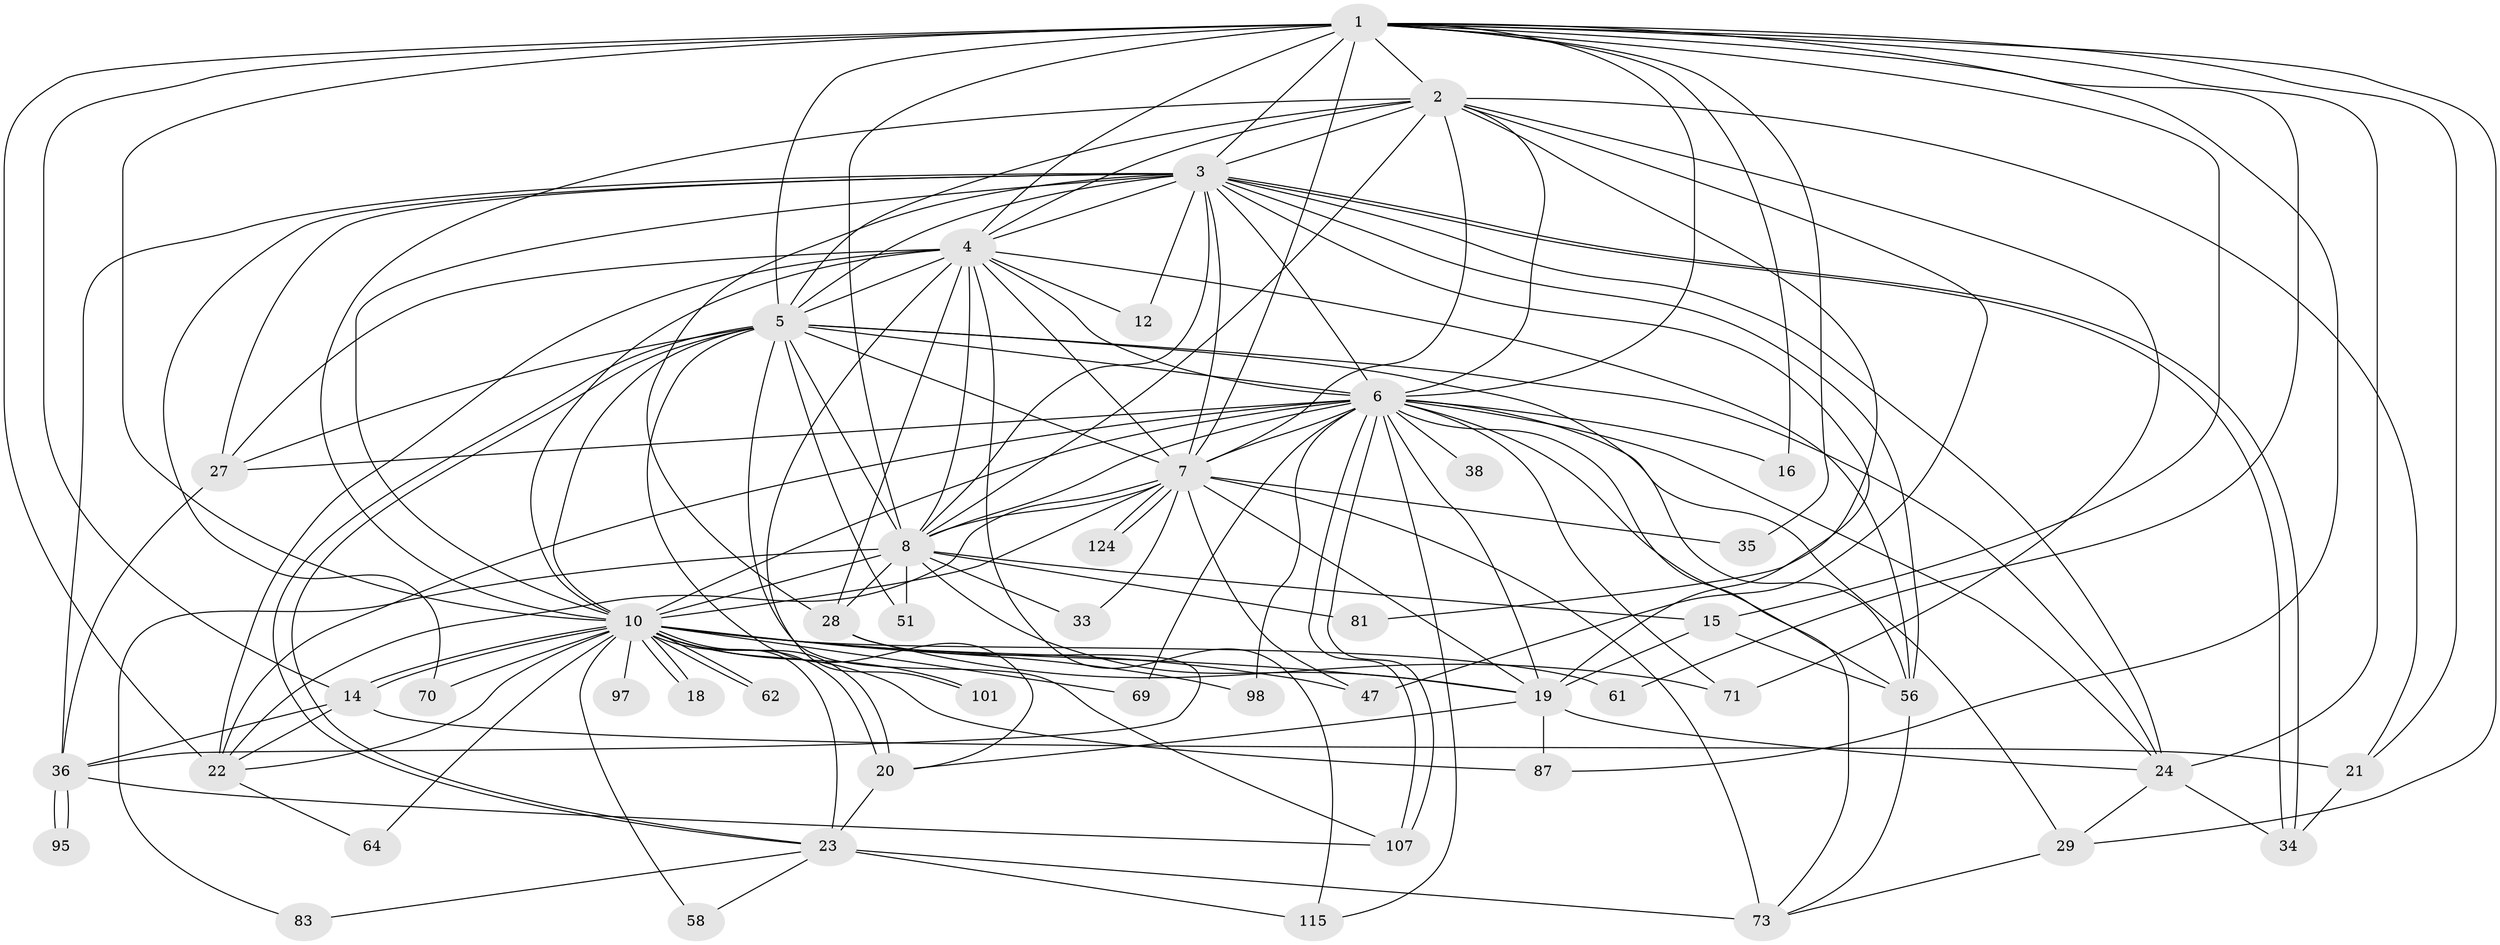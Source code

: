 // original degree distribution, {22: 0.008064516129032258, 16: 0.016129032258064516, 26: 0.008064516129032258, 19: 0.008064516129032258, 24: 0.008064516129032258, 20: 0.008064516129032258, 18: 0.008064516129032258, 14: 0.008064516129032258, 40: 0.008064516129032258, 8: 0.024193548387096774, 2: 0.532258064516129, 7: 0.024193548387096774, 4: 0.0967741935483871, 5: 0.04032258064516129, 6: 0.016129032258064516, 3: 0.18548387096774194}
// Generated by graph-tools (version 1.1) at 2025/17/03/04/25 18:17:45]
// undirected, 49 vertices, 151 edges
graph export_dot {
graph [start="1"]
  node [color=gray90,style=filled];
  1 [super="+45"];
  2 [super="+96+17"];
  3 [super="+82+40+111"];
  4 [super="+11+53+41"];
  5 [super="+106+52+43"];
  6 [super="+9"];
  7;
  8 [super="+109+26+25+13+42"];
  10 [super="+30+31+65"];
  12;
  14 [super="+79+123"];
  15 [super="+72"];
  16;
  18;
  19 [super="+110+74+67+32"];
  20 [super="+92+39"];
  21 [super="+114+57"];
  22 [super="+94+37+60"];
  23 [super="+50+49"];
  24 [super="+63+48"];
  27;
  28 [super="+113"];
  29;
  33;
  34 [super="+54"];
  35;
  36 [super="+84+77"];
  38;
  47 [super="+75"];
  51 [super="+120"];
  56 [super="+66"];
  58;
  61;
  62;
  64;
  69;
  70 [super="+80"];
  71 [super="+90"];
  73 [super="+102+88+86"];
  81;
  83;
  87 [super="+108"];
  95;
  97;
  98;
  101;
  107 [super="+112"];
  115 [super="+121"];
  124;
  1 -- 2;
  1 -- 3 [weight=2];
  1 -- 4 [weight=2];
  1 -- 5 [weight=2];
  1 -- 6 [weight=2];
  1 -- 7;
  1 -- 8 [weight=2];
  1 -- 10;
  1 -- 15;
  1 -- 16;
  1 -- 21;
  1 -- 24;
  1 -- 29;
  1 -- 35;
  1 -- 61;
  1 -- 87;
  1 -- 14;
  1 -- 22;
  2 -- 3 [weight=2];
  2 -- 4 [weight=2];
  2 -- 5;
  2 -- 6 [weight=2];
  2 -- 7;
  2 -- 8 [weight=2];
  2 -- 10;
  2 -- 21;
  2 -- 47;
  2 -- 71;
  2 -- 81;
  3 -- 4;
  3 -- 5;
  3 -- 6 [weight=2];
  3 -- 7;
  3 -- 8 [weight=2];
  3 -- 10 [weight=5];
  3 -- 12;
  3 -- 27;
  3 -- 28;
  3 -- 34;
  3 -- 34;
  3 -- 56;
  3 -- 70;
  3 -- 19;
  3 -- 36;
  3 -- 24;
  4 -- 5 [weight=2];
  4 -- 6 [weight=3];
  4 -- 7;
  4 -- 8 [weight=2];
  4 -- 10 [weight=3];
  4 -- 12;
  4 -- 101;
  4 -- 115;
  4 -- 56;
  4 -- 28;
  4 -- 22;
  4 -- 27;
  5 -- 6 [weight=2];
  5 -- 7 [weight=2];
  5 -- 8;
  5 -- 10;
  5 -- 23 [weight=2];
  5 -- 23;
  5 -- 56 [weight=2];
  5 -- 51;
  5 -- 27;
  5 -- 107;
  5 -- 20;
  5 -- 24;
  6 -- 7 [weight=2];
  6 -- 8 [weight=2];
  6 -- 10 [weight=2];
  6 -- 16;
  6 -- 19 [weight=2];
  6 -- 22 [weight=3];
  6 -- 27;
  6 -- 29;
  6 -- 38 [weight=2];
  6 -- 69;
  6 -- 73;
  6 -- 98;
  6 -- 107;
  6 -- 107;
  6 -- 115;
  6 -- 56;
  6 -- 24;
  6 -- 71;
  7 -- 8 [weight=2];
  7 -- 10;
  7 -- 33;
  7 -- 35;
  7 -- 47;
  7 -- 124;
  7 -- 124;
  7 -- 73;
  7 -- 22 [weight=2];
  7 -- 19;
  8 -- 10 [weight=3];
  8 -- 15;
  8 -- 33;
  8 -- 51 [weight=2];
  8 -- 83;
  8 -- 28;
  8 -- 81;
  8 -- 19 [weight=2];
  10 -- 14;
  10 -- 14;
  10 -- 18;
  10 -- 18;
  10 -- 19;
  10 -- 20;
  10 -- 20;
  10 -- 22;
  10 -- 58;
  10 -- 61;
  10 -- 62;
  10 -- 62;
  10 -- 64;
  10 -- 69;
  10 -- 70 [weight=3];
  10 -- 87;
  10 -- 97 [weight=2];
  10 -- 98;
  10 -- 101;
  10 -- 23 [weight=3];
  10 -- 47;
  14 -- 21 [weight=2];
  14 -- 22;
  14 -- 36;
  15 -- 56;
  15 -- 19;
  19 -- 24;
  19 -- 87;
  19 -- 20;
  20 -- 23;
  21 -- 34;
  22 -- 64;
  23 -- 58;
  23 -- 83;
  23 -- 73 [weight=2];
  23 -- 115;
  24 -- 34;
  24 -- 29;
  27 -- 36;
  28 -- 36;
  28 -- 71;
  29 -- 73;
  36 -- 95;
  36 -- 95;
  36 -- 107;
  56 -- 73;
}
